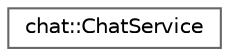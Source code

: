 digraph "Graphical Class Hierarchy"
{
 // LATEX_PDF_SIZE
  bgcolor="transparent";
  edge [fontname=Helvetica,fontsize=10,labelfontname=Helvetica,labelfontsize=10];
  node [fontname=Helvetica,fontsize=10,shape=box,height=0.2,width=0.4];
  rankdir="LR";
  Node0 [id="Node000000",label="chat::ChatService",height=0.2,width=0.4,color="grey40", fillcolor="white", style="filled",URL="$classchat_1_1_chat_service.html",tooltip="Предоставляет интерфейс для управления чатом, включая аутентификацию, управление пользователями и ком..."];
}
